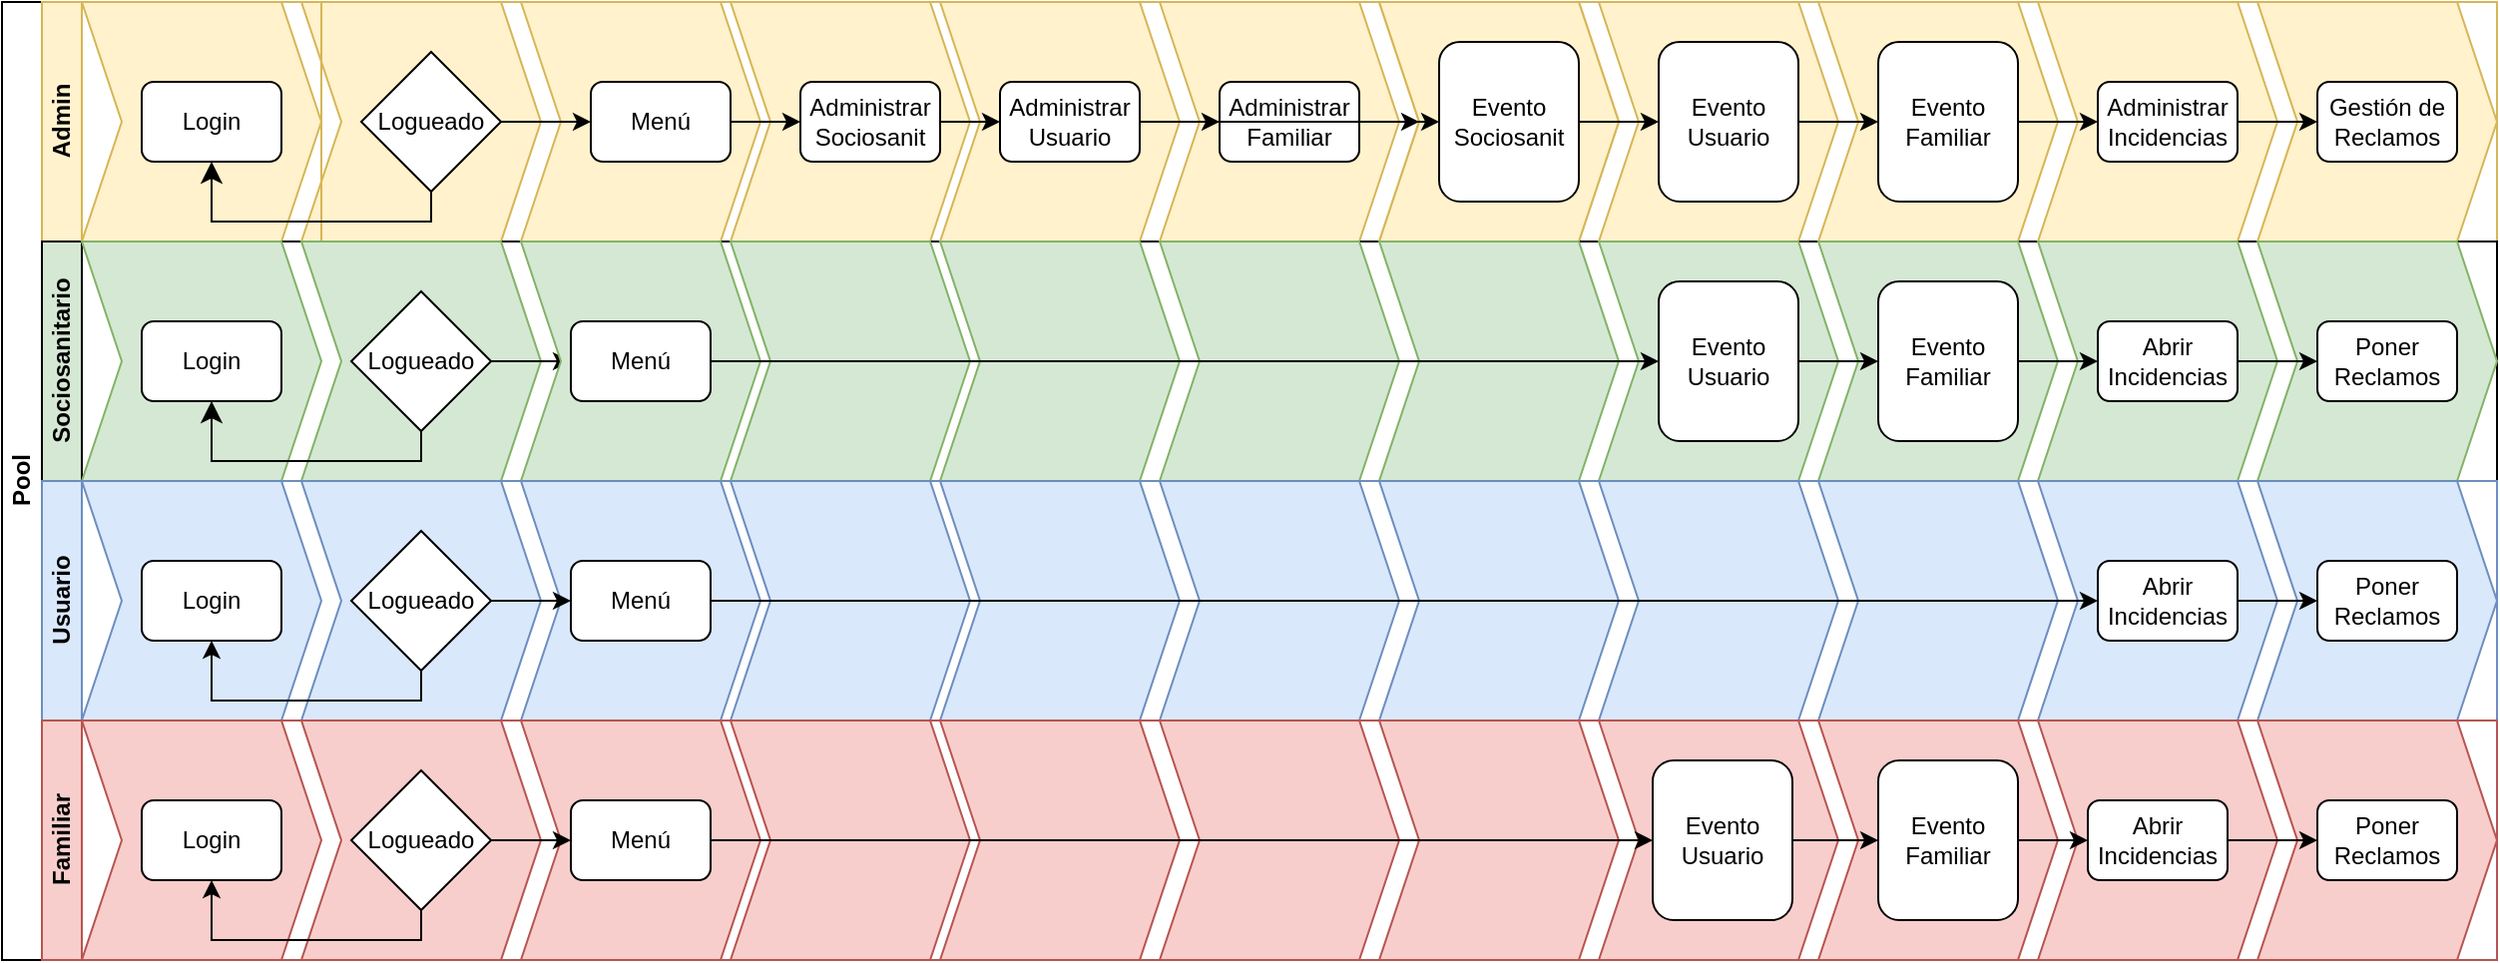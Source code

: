 <mxfile version="26.1.1">
  <diagram name="Página-1" id="MKk55al17pgkbCEG0Nmv">
    <mxGraphModel dx="2603" dy="879" grid="1" gridSize="10" guides="1" tooltips="1" connect="1" arrows="1" fold="1" page="1" pageScale="1" pageWidth="1169" pageHeight="827" math="0" shadow="0">
      <root>
        <mxCell id="0" />
        <mxCell id="1" parent="0" />
        <mxCell id="M9C141JOA7lJcj1hr1hh-5" value="Pool" style="swimlane;childLayout=stackLayout;resizeParent=1;resizeParentMax=0;horizontal=0;startSize=20;horizontalStack=0;html=1;" parent="1" vertex="1">
          <mxGeometry x="-10" y="150" width="1250" height="480" as="geometry" />
        </mxCell>
        <mxCell id="M9C141JOA7lJcj1hr1hh-6" value="Admin" style="swimlane;startSize=20;horizontal=0;html=1;fillColor=#fff2cc;strokeColor=#d6b656;" parent="M9C141JOA7lJcj1hr1hh-5" vertex="1">
          <mxGeometry x="20" width="1230" height="120" as="geometry" />
        </mxCell>
        <mxCell id="8noJ80j_U4iAbVky4mDm-10" value="" style="shape=step;perimeter=stepPerimeter;whiteSpace=wrap;html=1;fixedSize=1;fillColor=#fff2cc;strokeColor=#d6b656;" vertex="1" parent="M9C141JOA7lJcj1hr1hh-6">
          <mxGeometry x="20" width="120" height="120" as="geometry" />
        </mxCell>
        <mxCell id="8noJ80j_U4iAbVky4mDm-6" value="" style="shape=step;perimeter=stepPerimeter;whiteSpace=wrap;html=1;fixedSize=1;fillColor=#fff2cc;strokeColor=#d6b656;" vertex="1" parent="M9C141JOA7lJcj1hr1hh-6">
          <mxGeometry x="670" width="120" height="120" as="geometry" />
        </mxCell>
        <mxCell id="M9C141JOA7lJcj1hr1hh-15" value="" style="shape=step;perimeter=stepPerimeter;whiteSpace=wrap;html=1;fixedSize=1;fillColor=#fff2cc;strokeColor=#d6b656;" parent="M9C141JOA7lJcj1hr1hh-6" vertex="1">
          <mxGeometry x="130" width="120" height="120" as="geometry" />
        </mxCell>
        <mxCell id="M9C141JOA7lJcj1hr1hh-19" value="" style="shape=step;perimeter=stepPerimeter;whiteSpace=wrap;html=1;fixedSize=1;fillColor=#fff2cc;strokeColor=#d6b656;" parent="M9C141JOA7lJcj1hr1hh-6" vertex="1">
          <mxGeometry x="345" width="120" height="120" as="geometry" />
        </mxCell>
        <mxCell id="M9C141JOA7lJcj1hr1hh-21" value="" style="group;fillColor=none;strokeColor=#d6b656;movable=0;resizable=0;rotatable=0;deletable=0;editable=0;locked=1;connectable=0;" parent="M9C141JOA7lJcj1hr1hh-6" vertex="1" connectable="0">
          <mxGeometry x="20" width="120" height="120" as="geometry" />
        </mxCell>
        <mxCell id="M9C141JOA7lJcj1hr1hh-20" value="Login" style="rounded=1;whiteSpace=wrap;html=1;" parent="M9C141JOA7lJcj1hr1hh-21" vertex="1">
          <mxGeometry x="30" y="40" width="70" height="40" as="geometry" />
        </mxCell>
        <mxCell id="M9C141JOA7lJcj1hr1hh-31" value="Logueado" style="rhombus;whiteSpace=wrap;html=1;" parent="M9C141JOA7lJcj1hr1hh-6" vertex="1">
          <mxGeometry x="160" y="25" width="70" height="70" as="geometry" />
        </mxCell>
        <mxCell id="M9C141JOA7lJcj1hr1hh-32" value="" style="edgeStyle=segmentEdgeStyle;endArrow=classic;html=1;curved=0;rounded=0;endSize=8;startSize=8;exitX=0.5;exitY=1;exitDx=0;exitDy=0;entryX=0.5;entryY=1;entryDx=0;entryDy=0;" parent="M9C141JOA7lJcj1hr1hh-6" source="M9C141JOA7lJcj1hr1hh-31" target="M9C141JOA7lJcj1hr1hh-20" edge="1">
          <mxGeometry width="50" height="50" relative="1" as="geometry">
            <mxPoint x="370" y="90" as="sourcePoint" />
            <mxPoint x="420" y="40" as="targetPoint" />
            <Array as="points">
              <mxPoint x="195" y="110" />
              <mxPoint x="85" y="110" />
            </Array>
          </mxGeometry>
        </mxCell>
        <mxCell id="M9C141JOA7lJcj1hr1hh-36" value="" style="shape=step;perimeter=stepPerimeter;whiteSpace=wrap;html=1;fixedSize=1;fillColor=#fff2cc;strokeColor=#d6b656;" parent="M9C141JOA7lJcj1hr1hh-6" vertex="1">
          <mxGeometry x="450" width="120" height="120" as="geometry" />
        </mxCell>
        <mxCell id="M9C141JOA7lJcj1hr1hh-37" value="" style="shape=step;perimeter=stepPerimeter;whiteSpace=wrap;html=1;fixedSize=1;fillColor=#fff2cc;strokeColor=#d6b656;" parent="M9C141JOA7lJcj1hr1hh-6" vertex="1">
          <mxGeometry x="560" width="120" height="120" as="geometry" />
        </mxCell>
        <mxCell id="M9C141JOA7lJcj1hr1hh-53" value="" style="shape=step;perimeter=stepPerimeter;whiteSpace=wrap;html=1;fixedSize=1;fillColor=#fff2cc;strokeColor=#d6b656;" parent="M9C141JOA7lJcj1hr1hh-6" vertex="1">
          <mxGeometry x="670" width="120" height="120" as="geometry" />
        </mxCell>
        <mxCell id="M9C141JOA7lJcj1hr1hh-54" value="" style="shape=step;perimeter=stepPerimeter;whiteSpace=wrap;html=1;fixedSize=1;fillColor=#fff2cc;strokeColor=#d6b656;" parent="M9C141JOA7lJcj1hr1hh-6" vertex="1">
          <mxGeometry x="240" width="120" height="120" as="geometry" />
        </mxCell>
        <mxCell id="M9C141JOA7lJcj1hr1hh-121" style="edgeStyle=orthogonalEdgeStyle;rounded=0;orthogonalLoop=1;jettySize=auto;html=1;exitX=1;exitY=0.5;exitDx=0;exitDy=0;" parent="M9C141JOA7lJcj1hr1hh-6" source="M9C141JOA7lJcj1hr1hh-55" target="M9C141JOA7lJcj1hr1hh-64" edge="1">
          <mxGeometry relative="1" as="geometry" />
        </mxCell>
        <mxCell id="M9C141JOA7lJcj1hr1hh-55" value="Menú" style="rounded=1;whiteSpace=wrap;html=1;" parent="M9C141JOA7lJcj1hr1hh-6" vertex="1">
          <mxGeometry x="275" y="40" width="70" height="40" as="geometry" />
        </mxCell>
        <mxCell id="M9C141JOA7lJcj1hr1hh-122" style="edgeStyle=orthogonalEdgeStyle;rounded=0;orthogonalLoop=1;jettySize=auto;html=1;exitX=1;exitY=0.5;exitDx=0;exitDy=0;entryX=0;entryY=0.5;entryDx=0;entryDy=0;" parent="M9C141JOA7lJcj1hr1hh-6" source="M9C141JOA7lJcj1hr1hh-64" target="M9C141JOA7lJcj1hr1hh-65" edge="1">
          <mxGeometry relative="1" as="geometry" />
        </mxCell>
        <mxCell id="M9C141JOA7lJcj1hr1hh-64" value="Administrar&lt;br&gt;Sociosanit" style="rounded=1;whiteSpace=wrap;html=1;" parent="M9C141JOA7lJcj1hr1hh-6" vertex="1">
          <mxGeometry x="380" y="40" width="70" height="40" as="geometry" />
        </mxCell>
        <mxCell id="M9C141JOA7lJcj1hr1hh-123" style="edgeStyle=orthogonalEdgeStyle;rounded=0;orthogonalLoop=1;jettySize=auto;html=1;exitX=1;exitY=0.5;exitDx=0;exitDy=0;entryX=0;entryY=0.5;entryDx=0;entryDy=0;" parent="M9C141JOA7lJcj1hr1hh-6" source="M9C141JOA7lJcj1hr1hh-65" target="M9C141JOA7lJcj1hr1hh-66" edge="1">
          <mxGeometry relative="1" as="geometry" />
        </mxCell>
        <mxCell id="M9C141JOA7lJcj1hr1hh-65" value="Administrar&lt;br&gt;Usuario" style="rounded=1;whiteSpace=wrap;html=1;" parent="M9C141JOA7lJcj1hr1hh-6" vertex="1">
          <mxGeometry x="480" y="40" width="70" height="40" as="geometry" />
        </mxCell>
        <mxCell id="M9C141JOA7lJcj1hr1hh-124" style="edgeStyle=orthogonalEdgeStyle;rounded=0;orthogonalLoop=1;jettySize=auto;html=1;exitX=1;exitY=0.5;exitDx=0;exitDy=0;entryX=0;entryY=0.5;entryDx=0;entryDy=0;" parent="M9C141JOA7lJcj1hr1hh-6" source="M9C141JOA7lJcj1hr1hh-66" target="M9C141JOA7lJcj1hr1hh-67" edge="1">
          <mxGeometry relative="1" as="geometry" />
        </mxCell>
        <mxCell id="M9C141JOA7lJcj1hr1hh-66" value="Administrar&lt;br&gt;Familiar" style="rounded=1;whiteSpace=wrap;html=1;" parent="M9C141JOA7lJcj1hr1hh-6" vertex="1">
          <mxGeometry x="590" y="40" width="70" height="40" as="geometry" />
        </mxCell>
        <mxCell id="M9C141JOA7lJcj1hr1hh-84" value="" style="shape=step;perimeter=stepPerimeter;whiteSpace=wrap;html=1;fixedSize=1;fillColor=#fff2cc;strokeColor=#d6b656;" parent="M9C141JOA7lJcj1hr1hh-6" vertex="1">
          <mxGeometry x="780" width="120" height="120" as="geometry" />
        </mxCell>
        <mxCell id="M9C141JOA7lJcj1hr1hh-85" value="" style="shape=step;perimeter=stepPerimeter;whiteSpace=wrap;html=1;fixedSize=1;fillColor=#fff2cc;strokeColor=#d6b656;" parent="M9C141JOA7lJcj1hr1hh-6" vertex="1">
          <mxGeometry x="890" width="120" height="120" as="geometry" />
        </mxCell>
        <mxCell id="M9C141JOA7lJcj1hr1hh-86" value="" style="shape=step;perimeter=stepPerimeter;whiteSpace=wrap;html=1;fixedSize=1;fillColor=#fff2cc;strokeColor=#d6b656;" parent="M9C141JOA7lJcj1hr1hh-6" vertex="1">
          <mxGeometry x="1000" width="120" height="120" as="geometry" />
        </mxCell>
        <mxCell id="M9C141JOA7lJcj1hr1hh-87" value="" style="shape=step;perimeter=stepPerimeter;whiteSpace=wrap;html=1;fixedSize=1;fillColor=#fff2cc;strokeColor=#d6b656;" parent="M9C141JOA7lJcj1hr1hh-6" vertex="1">
          <mxGeometry x="1110" width="120" height="120" as="geometry" />
        </mxCell>
        <mxCell id="M9C141JOA7lJcj1hr1hh-125" style="edgeStyle=orthogonalEdgeStyle;rounded=0;orthogonalLoop=1;jettySize=auto;html=1;exitX=1;exitY=0.5;exitDx=0;exitDy=0;entryX=0;entryY=0.5;entryDx=0;entryDy=0;" parent="M9C141JOA7lJcj1hr1hh-6" source="M9C141JOA7lJcj1hr1hh-67" target="M9C141JOA7lJcj1hr1hh-88" edge="1">
          <mxGeometry relative="1" as="geometry" />
        </mxCell>
        <mxCell id="M9C141JOA7lJcj1hr1hh-67" value="Evento&lt;br&gt;Sociosanit" style="rounded=1;whiteSpace=wrap;html=1;" parent="M9C141JOA7lJcj1hr1hh-6" vertex="1">
          <mxGeometry x="700" y="20" width="70" height="80" as="geometry" />
        </mxCell>
        <mxCell id="M9C141JOA7lJcj1hr1hh-126" style="edgeStyle=orthogonalEdgeStyle;rounded=0;orthogonalLoop=1;jettySize=auto;html=1;exitX=1;exitY=0.5;exitDx=0;exitDy=0;entryX=0;entryY=0.5;entryDx=0;entryDy=0;" parent="M9C141JOA7lJcj1hr1hh-6" source="M9C141JOA7lJcj1hr1hh-88" target="M9C141JOA7lJcj1hr1hh-89" edge="1">
          <mxGeometry relative="1" as="geometry" />
        </mxCell>
        <mxCell id="M9C141JOA7lJcj1hr1hh-88" value="Evento&lt;br&gt;Usuario" style="rounded=1;whiteSpace=wrap;html=1;" parent="M9C141JOA7lJcj1hr1hh-6" vertex="1">
          <mxGeometry x="810" y="20" width="70" height="80" as="geometry" />
        </mxCell>
        <mxCell id="M9C141JOA7lJcj1hr1hh-127" style="edgeStyle=orthogonalEdgeStyle;rounded=0;orthogonalLoop=1;jettySize=auto;html=1;exitX=1;exitY=0.5;exitDx=0;exitDy=0;entryX=0;entryY=0.5;entryDx=0;entryDy=0;" parent="M9C141JOA7lJcj1hr1hh-6" source="M9C141JOA7lJcj1hr1hh-89" target="M9C141JOA7lJcj1hr1hh-100" edge="1">
          <mxGeometry relative="1" as="geometry" />
        </mxCell>
        <mxCell id="M9C141JOA7lJcj1hr1hh-89" value="Evento&lt;br&gt;Familiar" style="rounded=1;whiteSpace=wrap;html=1;" parent="M9C141JOA7lJcj1hr1hh-6" vertex="1">
          <mxGeometry x="920" y="20" width="70" height="80" as="geometry" />
        </mxCell>
        <mxCell id="M9C141JOA7lJcj1hr1hh-101" value="Gestión de&lt;br&gt;Reclamos" style="rounded=1;whiteSpace=wrap;html=1;" parent="M9C141JOA7lJcj1hr1hh-6" vertex="1">
          <mxGeometry x="1140" y="40" width="70" height="40" as="geometry" />
        </mxCell>
        <mxCell id="M9C141JOA7lJcj1hr1hh-128" style="edgeStyle=orthogonalEdgeStyle;rounded=0;orthogonalLoop=1;jettySize=auto;html=1;exitX=1;exitY=0.5;exitDx=0;exitDy=0;entryX=0;entryY=0.5;entryDx=0;entryDy=0;" parent="M9C141JOA7lJcj1hr1hh-6" source="M9C141JOA7lJcj1hr1hh-100" target="M9C141JOA7lJcj1hr1hh-101" edge="1">
          <mxGeometry relative="1" as="geometry" />
        </mxCell>
        <mxCell id="M9C141JOA7lJcj1hr1hh-100" value="Administrar&lt;br&gt;Incidencias" style="rounded=1;whiteSpace=wrap;html=1;" parent="M9C141JOA7lJcj1hr1hh-6" vertex="1">
          <mxGeometry x="1030" y="40" width="70" height="40" as="geometry" />
        </mxCell>
        <mxCell id="M9C141JOA7lJcj1hr1hh-120" style="edgeStyle=orthogonalEdgeStyle;rounded=0;orthogonalLoop=1;jettySize=auto;html=1;exitX=1;exitY=0.5;exitDx=0;exitDy=0;entryX=0;entryY=0.5;entryDx=0;entryDy=0;" parent="M9C141JOA7lJcj1hr1hh-6" source="M9C141JOA7lJcj1hr1hh-31" target="M9C141JOA7lJcj1hr1hh-55" edge="1">
          <mxGeometry relative="1" as="geometry" />
        </mxCell>
        <mxCell id="8noJ80j_U4iAbVky4mDm-7" value="" style="edgeStyle=orthogonalEdgeStyle;rounded=0;orthogonalLoop=1;jettySize=auto;html=1;" edge="1" parent="M9C141JOA7lJcj1hr1hh-6" source="M9C141JOA7lJcj1hr1hh-36" target="8noJ80j_U4iAbVky4mDm-6">
          <mxGeometry relative="1" as="geometry" />
        </mxCell>
        <mxCell id="M9C141JOA7lJcj1hr1hh-7" value="Sociosanitario" style="swimlane;startSize=20;horizontal=0;html=1;fillColor=#d5e8d4;strokeColor=default;swimlaneFillColor=none;fillStyle=auto;" parent="M9C141JOA7lJcj1hr1hh-5" vertex="1">
          <mxGeometry x="20" y="120" width="1230" height="120" as="geometry">
            <mxRectangle x="20" y="120" width="1340" height="30" as="alternateBounds" />
          </mxGeometry>
        </mxCell>
        <mxCell id="8noJ80j_U4iAbVky4mDm-5" value="" style="shape=step;perimeter=stepPerimeter;whiteSpace=wrap;html=1;fixedSize=1;fillColor=#d5e8d4;strokeColor=#82b366;" vertex="1" parent="M9C141JOA7lJcj1hr1hh-7">
          <mxGeometry x="20" width="120" height="120" as="geometry" />
        </mxCell>
        <mxCell id="M9C141JOA7lJcj1hr1hh-22" value="" style="group;movable=0;resizable=0;rotatable=0;deletable=0;editable=0;locked=1;connectable=0;" parent="M9C141JOA7lJcj1hr1hh-7" vertex="1" connectable="0">
          <mxGeometry x="20" width="120" height="120" as="geometry" />
        </mxCell>
        <mxCell id="M9C141JOA7lJcj1hr1hh-24" value="Login" style="rounded=1;whiteSpace=wrap;html=1;" parent="M9C141JOA7lJcj1hr1hh-22" vertex="1">
          <mxGeometry x="30" y="40" width="70" height="40" as="geometry" />
        </mxCell>
        <mxCell id="M9C141JOA7lJcj1hr1hh-16" value="" style="shape=step;perimeter=stepPerimeter;whiteSpace=wrap;html=1;fixedSize=1;fillColor=#d5e8d4;strokeColor=#82b366;" parent="M9C141JOA7lJcj1hr1hh-7" vertex="1">
          <mxGeometry x="130" width="120" height="120" as="geometry" />
        </mxCell>
        <mxCell id="M9C141JOA7lJcj1hr1hh-129" style="edgeStyle=orthogonalEdgeStyle;rounded=0;orthogonalLoop=1;jettySize=auto;html=1;exitX=1;exitY=0.5;exitDx=0;exitDy=0;entryX=0;entryY=0.5;entryDx=0;entryDy=0;" parent="M9C141JOA7lJcj1hr1hh-7" source="M9C141JOA7lJcj1hr1hh-33" target="M9C141JOA7lJcj1hr1hh-56" edge="1">
          <mxGeometry relative="1" as="geometry" />
        </mxCell>
        <mxCell id="M9C141JOA7lJcj1hr1hh-33" value="Logueado" style="rhombus;whiteSpace=wrap;html=1;" parent="M9C141JOA7lJcj1hr1hh-7" vertex="1">
          <mxGeometry x="155" y="25" width="70" height="70" as="geometry" />
        </mxCell>
        <mxCell id="M9C141JOA7lJcj1hr1hh-42" value="" style="shape=step;perimeter=stepPerimeter;whiteSpace=wrap;html=1;fixedSize=1;fillColor=#d5e8d4;strokeColor=#82b366;" parent="M9C141JOA7lJcj1hr1hh-7" vertex="1">
          <mxGeometry x="670" width="120" height="120" as="geometry" />
        </mxCell>
        <mxCell id="M9C141JOA7lJcj1hr1hh-41" value="" style="shape=step;perimeter=stepPerimeter;whiteSpace=wrap;html=1;fixedSize=1;fillColor=#d5e8d4;strokeColor=#82b366;" parent="M9C141JOA7lJcj1hr1hh-7" vertex="1">
          <mxGeometry x="560" width="120" height="120" as="geometry" />
        </mxCell>
        <mxCell id="M9C141JOA7lJcj1hr1hh-40" value="" style="shape=step;perimeter=stepPerimeter;whiteSpace=wrap;html=1;fixedSize=1;fillColor=#d5e8d4;strokeColor=#82b366;" parent="M9C141JOA7lJcj1hr1hh-7" vertex="1">
          <mxGeometry x="450" width="120" height="120" as="geometry" />
        </mxCell>
        <mxCell id="M9C141JOA7lJcj1hr1hh-39" value="" style="shape=step;perimeter=stepPerimeter;whiteSpace=wrap;html=1;fixedSize=1;fillColor=#d5e8d4;strokeColor=#82b366;" parent="M9C141JOA7lJcj1hr1hh-7" vertex="1">
          <mxGeometry x="345" width="120" height="120" as="geometry" />
        </mxCell>
        <mxCell id="M9C141JOA7lJcj1hr1hh-38" value="" style="shape=step;perimeter=stepPerimeter;whiteSpace=wrap;html=1;fixedSize=1;fillColor=#d5e8d4;strokeColor=#82b366;" parent="M9C141JOA7lJcj1hr1hh-7" vertex="1">
          <mxGeometry x="240" width="120" height="120" as="geometry" />
        </mxCell>
        <mxCell id="M9C141JOA7lJcj1hr1hh-56" value="Menú" style="rounded=1;whiteSpace=wrap;html=1;" parent="M9C141JOA7lJcj1hr1hh-7" vertex="1">
          <mxGeometry x="265" y="40" width="70" height="40" as="geometry" />
        </mxCell>
        <mxCell id="M9C141JOA7lJcj1hr1hh-92" value="" style="shape=step;perimeter=stepPerimeter;whiteSpace=wrap;html=1;fixedSize=1;fillColor=#d5e8d4;strokeColor=#82b366;" parent="M9C141JOA7lJcj1hr1hh-7" vertex="1">
          <mxGeometry x="780" width="120" height="120" as="geometry" />
        </mxCell>
        <mxCell id="M9C141JOA7lJcj1hr1hh-91" value="Evento&lt;br&gt;Usuario" style="rounded=1;whiteSpace=wrap;html=1;" parent="M9C141JOA7lJcj1hr1hh-7" vertex="1">
          <mxGeometry x="810" y="20" width="70" height="80" as="geometry" />
        </mxCell>
        <mxCell id="M9C141JOA7lJcj1hr1hh-97" value="" style="shape=step;perimeter=stepPerimeter;whiteSpace=wrap;html=1;fixedSize=1;fillColor=#d5e8d4;strokeColor=#82b366;" parent="M9C141JOA7lJcj1hr1hh-7" vertex="1">
          <mxGeometry x="890" width="120" height="120" as="geometry" />
        </mxCell>
        <mxCell id="M9C141JOA7lJcj1hr1hh-96" value="Evento&lt;br&gt;Familiar" style="rounded=1;whiteSpace=wrap;html=1;" parent="M9C141JOA7lJcj1hr1hh-7" vertex="1">
          <mxGeometry x="920" y="20" width="70" height="80" as="geometry" />
        </mxCell>
        <mxCell id="M9C141JOA7lJcj1hr1hh-102" value="" style="shape=step;perimeter=stepPerimeter;whiteSpace=wrap;html=1;fixedSize=1;fillColor=#d5e8d4;strokeColor=#82b366;" parent="M9C141JOA7lJcj1hr1hh-7" vertex="1">
          <mxGeometry x="1000" width="120" height="120" as="geometry" />
        </mxCell>
        <mxCell id="M9C141JOA7lJcj1hr1hh-105" value="Abrir&lt;br&gt;Incidencias" style="rounded=1;whiteSpace=wrap;html=1;" parent="M9C141JOA7lJcj1hr1hh-7" vertex="1">
          <mxGeometry x="1030" y="40" width="70" height="40" as="geometry" />
        </mxCell>
        <mxCell id="M9C141JOA7lJcj1hr1hh-108" value="" style="shape=step;perimeter=stepPerimeter;whiteSpace=wrap;html=1;fixedSize=1;fillColor=#d5e8d4;strokeColor=#82b366;" parent="M9C141JOA7lJcj1hr1hh-7" vertex="1">
          <mxGeometry x="1110" width="120" height="120" as="geometry" />
        </mxCell>
        <mxCell id="M9C141JOA7lJcj1hr1hh-111" value="Poner&lt;br&gt;Reclamos" style="rounded=1;whiteSpace=wrap;html=1;" parent="M9C141JOA7lJcj1hr1hh-7" vertex="1">
          <mxGeometry x="1140" y="40" width="70" height="40" as="geometry" />
        </mxCell>
        <mxCell id="M9C141JOA7lJcj1hr1hh-130" style="edgeStyle=orthogonalEdgeStyle;rounded=0;orthogonalLoop=1;jettySize=auto;html=1;exitX=1;exitY=0.5;exitDx=0;exitDy=0;entryX=0;entryY=0.5;entryDx=0;entryDy=0;" parent="M9C141JOA7lJcj1hr1hh-7" source="M9C141JOA7lJcj1hr1hh-56" target="M9C141JOA7lJcj1hr1hh-91" edge="1">
          <mxGeometry relative="1" as="geometry" />
        </mxCell>
        <mxCell id="M9C141JOA7lJcj1hr1hh-132" style="edgeStyle=orthogonalEdgeStyle;rounded=0;orthogonalLoop=1;jettySize=auto;html=1;exitX=1;exitY=0.5;exitDx=0;exitDy=0;entryX=0;entryY=0.5;entryDx=0;entryDy=0;" parent="M9C141JOA7lJcj1hr1hh-7" source="M9C141JOA7lJcj1hr1hh-91" target="M9C141JOA7lJcj1hr1hh-96" edge="1">
          <mxGeometry relative="1" as="geometry" />
        </mxCell>
        <mxCell id="M9C141JOA7lJcj1hr1hh-133" style="edgeStyle=orthogonalEdgeStyle;rounded=0;orthogonalLoop=1;jettySize=auto;html=1;exitX=1;exitY=0.5;exitDx=0;exitDy=0;entryX=0;entryY=0.5;entryDx=0;entryDy=0;" parent="M9C141JOA7lJcj1hr1hh-7" source="M9C141JOA7lJcj1hr1hh-96" target="M9C141JOA7lJcj1hr1hh-105" edge="1">
          <mxGeometry relative="1" as="geometry" />
        </mxCell>
        <mxCell id="M9C141JOA7lJcj1hr1hh-134" style="edgeStyle=orthogonalEdgeStyle;rounded=0;orthogonalLoop=1;jettySize=auto;html=1;exitX=1;exitY=0.5;exitDx=0;exitDy=0;entryX=0;entryY=0.5;entryDx=0;entryDy=0;" parent="M9C141JOA7lJcj1hr1hh-7" source="M9C141JOA7lJcj1hr1hh-105" target="M9C141JOA7lJcj1hr1hh-111" edge="1">
          <mxGeometry relative="1" as="geometry" />
        </mxCell>
        <mxCell id="M9C141JOA7lJcj1hr1hh-35" value="" style="edgeStyle=segmentEdgeStyle;endArrow=classic;html=1;curved=0;rounded=0;endSize=8;startSize=8;exitX=0.5;exitY=1;exitDx=0;exitDy=0;entryX=0.5;entryY=1;entryDx=0;entryDy=0;" parent="M9C141JOA7lJcj1hr1hh-7" source="M9C141JOA7lJcj1hr1hh-33" target="M9C141JOA7lJcj1hr1hh-24" edge="1">
          <mxGeometry width="50" height="50" relative="1" as="geometry">
            <mxPoint x="370" y="-30" as="sourcePoint" />
            <mxPoint x="420" y="-80" as="targetPoint" />
            <Array as="points">
              <mxPoint x="190" y="110" />
              <mxPoint x="85" y="110" />
            </Array>
          </mxGeometry>
        </mxCell>
        <mxCell id="M9C141JOA7lJcj1hr1hh-8" value="Usuario" style="swimlane;startSize=20;horizontal=0;html=1;fillColor=#dae8fc;strokeColor=#6c8ebf;" parent="M9C141JOA7lJcj1hr1hh-5" vertex="1">
          <mxGeometry x="20" y="240" width="1230" height="120" as="geometry" />
        </mxCell>
        <mxCell id="M9C141JOA7lJcj1hr1hh-17" value="" style="shape=step;perimeter=stepPerimeter;whiteSpace=wrap;html=1;fixedSize=1;fillColor=#dae8fc;strokeColor=#6c8ebf;" parent="M9C141JOA7lJcj1hr1hh-8" vertex="1">
          <mxGeometry x="130" width="120" height="120" as="geometry" />
        </mxCell>
        <mxCell id="M9C141JOA7lJcj1hr1hh-47" value="" style="shape=step;perimeter=stepPerimeter;whiteSpace=wrap;html=1;fixedSize=1;fillColor=#dae8fc;strokeColor=#6c8ebf;" parent="M9C141JOA7lJcj1hr1hh-8" vertex="1">
          <mxGeometry x="240" width="120" height="120" as="geometry" />
        </mxCell>
        <mxCell id="M9C141JOA7lJcj1hr1hh-46" value="" style="shape=step;perimeter=stepPerimeter;whiteSpace=wrap;html=1;fixedSize=1;fillColor=#dae8fc;strokeColor=#6c8ebf;" parent="M9C141JOA7lJcj1hr1hh-8" vertex="1">
          <mxGeometry x="345" width="120" height="120" as="geometry" />
        </mxCell>
        <mxCell id="M9C141JOA7lJcj1hr1hh-45" value="" style="shape=step;perimeter=stepPerimeter;whiteSpace=wrap;html=1;fixedSize=1;fillColor=#dae8fc;strokeColor=#6c8ebf;" parent="M9C141JOA7lJcj1hr1hh-8" vertex="1">
          <mxGeometry x="450" width="120" height="120" as="geometry" />
        </mxCell>
        <mxCell id="M9C141JOA7lJcj1hr1hh-44" value="" style="shape=step;perimeter=stepPerimeter;whiteSpace=wrap;html=1;fixedSize=1;fillColor=#dae8fc;strokeColor=#6c8ebf;" parent="M9C141JOA7lJcj1hr1hh-8" vertex="1">
          <mxGeometry x="560" width="120" height="120" as="geometry" />
        </mxCell>
        <mxCell id="M9C141JOA7lJcj1hr1hh-43" value="" style="shape=step;perimeter=stepPerimeter;whiteSpace=wrap;html=1;fixedSize=1;fillColor=#dae8fc;strokeColor=#6c8ebf;" parent="M9C141JOA7lJcj1hr1hh-8" vertex="1">
          <mxGeometry x="670" width="120" height="120" as="geometry" />
        </mxCell>
        <mxCell id="M9C141JOA7lJcj1hr1hh-26" value="" style="shape=step;perimeter=stepPerimeter;whiteSpace=wrap;html=1;fixedSize=1;fillColor=#dae8fc;strokeColor=#6c8ebf;" parent="M9C141JOA7lJcj1hr1hh-8" vertex="1">
          <mxGeometry x="20" width="120" height="120" as="geometry" />
        </mxCell>
        <mxCell id="M9C141JOA7lJcj1hr1hh-27" value="Login" style="rounded=1;whiteSpace=wrap;html=1;" parent="M9C141JOA7lJcj1hr1hh-8" vertex="1">
          <mxGeometry x="50" y="40" width="70" height="40" as="geometry" />
        </mxCell>
        <mxCell id="M9C141JOA7lJcj1hr1hh-57" value="Menú" style="rounded=1;whiteSpace=wrap;html=1;" parent="M9C141JOA7lJcj1hr1hh-8" vertex="1">
          <mxGeometry x="265" y="40" width="70" height="40" as="geometry" />
        </mxCell>
        <mxCell id="M9C141JOA7lJcj1hr1hh-63" style="edgeStyle=orthogonalEdgeStyle;rounded=0;orthogonalLoop=1;jettySize=auto;html=1;exitX=0.5;exitY=1;exitDx=0;exitDy=0;entryX=0.5;entryY=1;entryDx=0;entryDy=0;" parent="M9C141JOA7lJcj1hr1hh-8" source="M9C141JOA7lJcj1hr1hh-60" target="M9C141JOA7lJcj1hr1hh-27" edge="1">
          <mxGeometry relative="1" as="geometry">
            <Array as="points">
              <mxPoint x="190" y="110" />
              <mxPoint x="85" y="110" />
            </Array>
          </mxGeometry>
        </mxCell>
        <mxCell id="M9C141JOA7lJcj1hr1hh-138" style="edgeStyle=orthogonalEdgeStyle;rounded=0;orthogonalLoop=1;jettySize=auto;html=1;exitX=1;exitY=0.5;exitDx=0;exitDy=0;entryX=0;entryY=0.5;entryDx=0;entryDy=0;" parent="M9C141JOA7lJcj1hr1hh-8" source="M9C141JOA7lJcj1hr1hh-60" target="M9C141JOA7lJcj1hr1hh-57" edge="1">
          <mxGeometry relative="1" as="geometry" />
        </mxCell>
        <mxCell id="M9C141JOA7lJcj1hr1hh-60" value="Logueado" style="rhombus;whiteSpace=wrap;html=1;" parent="M9C141JOA7lJcj1hr1hh-8" vertex="1">
          <mxGeometry x="155" y="25" width="70" height="70" as="geometry" />
        </mxCell>
        <mxCell id="M9C141JOA7lJcj1hr1hh-93" value="" style="shape=step;perimeter=stepPerimeter;whiteSpace=wrap;html=1;fixedSize=1;fillColor=#dae8fc;strokeColor=#6c8ebf;" parent="M9C141JOA7lJcj1hr1hh-8" vertex="1">
          <mxGeometry x="780" width="120" height="120" as="geometry" />
        </mxCell>
        <mxCell id="M9C141JOA7lJcj1hr1hh-98" value="" style="shape=step;perimeter=stepPerimeter;whiteSpace=wrap;html=1;fixedSize=1;fillColor=#dae8fc;strokeColor=#6c8ebf;" parent="M9C141JOA7lJcj1hr1hh-8" vertex="1">
          <mxGeometry x="890" width="120" height="120" as="geometry" />
        </mxCell>
        <mxCell id="M9C141JOA7lJcj1hr1hh-103" value="" style="shape=step;perimeter=stepPerimeter;whiteSpace=wrap;html=1;fixedSize=1;fillColor=#dae8fc;strokeColor=#6c8ebf;" parent="M9C141JOA7lJcj1hr1hh-8" vertex="1">
          <mxGeometry x="1000" width="120" height="120" as="geometry" />
        </mxCell>
        <mxCell id="M9C141JOA7lJcj1hr1hh-106" value="Abrir&lt;br&gt;Incidencias" style="rounded=1;whiteSpace=wrap;html=1;" parent="M9C141JOA7lJcj1hr1hh-8" vertex="1">
          <mxGeometry x="1030" y="40" width="70" height="40" as="geometry" />
        </mxCell>
        <mxCell id="M9C141JOA7lJcj1hr1hh-109" value="" style="shape=step;perimeter=stepPerimeter;whiteSpace=wrap;html=1;fixedSize=1;fillColor=#dae8fc;strokeColor=#6c8ebf;" parent="M9C141JOA7lJcj1hr1hh-8" vertex="1">
          <mxGeometry x="1110" width="120" height="120" as="geometry" />
        </mxCell>
        <mxCell id="M9C141JOA7lJcj1hr1hh-113" value="Poner&lt;br&gt;Reclamos" style="rounded=1;whiteSpace=wrap;html=1;" parent="M9C141JOA7lJcj1hr1hh-8" vertex="1">
          <mxGeometry x="1140" y="40" width="70" height="40" as="geometry" />
        </mxCell>
        <mxCell id="M9C141JOA7lJcj1hr1hh-136" style="edgeStyle=orthogonalEdgeStyle;rounded=0;orthogonalLoop=1;jettySize=auto;html=1;exitX=0.5;exitY=1;exitDx=0;exitDy=0;" parent="M9C141JOA7lJcj1hr1hh-8" source="M9C141JOA7lJcj1hr1hh-57" target="M9C141JOA7lJcj1hr1hh-57" edge="1">
          <mxGeometry relative="1" as="geometry" />
        </mxCell>
        <mxCell id="M9C141JOA7lJcj1hr1hh-139" style="edgeStyle=orthogonalEdgeStyle;rounded=0;orthogonalLoop=1;jettySize=auto;html=1;exitX=1;exitY=0.5;exitDx=0;exitDy=0;entryX=0;entryY=0.5;entryDx=0;entryDy=0;" parent="M9C141JOA7lJcj1hr1hh-8" source="M9C141JOA7lJcj1hr1hh-57" target="M9C141JOA7lJcj1hr1hh-106" edge="1">
          <mxGeometry relative="1" as="geometry" />
        </mxCell>
        <mxCell id="M9C141JOA7lJcj1hr1hh-141" style="edgeStyle=orthogonalEdgeStyle;rounded=0;orthogonalLoop=1;jettySize=auto;html=1;exitX=1;exitY=0.5;exitDx=0;exitDy=0;entryX=0;entryY=0.5;entryDx=0;entryDy=0;" parent="M9C141JOA7lJcj1hr1hh-8" source="M9C141JOA7lJcj1hr1hh-106" target="M9C141JOA7lJcj1hr1hh-113" edge="1">
          <mxGeometry relative="1" as="geometry" />
        </mxCell>
        <mxCell id="M9C141JOA7lJcj1hr1hh-9" value="Familiar" style="swimlane;startSize=20;horizontal=0;html=1;fillColor=#f8cecc;strokeColor=#b85450;" parent="M9C141JOA7lJcj1hr1hh-5" vertex="1">
          <mxGeometry x="20" y="360" width="1230" height="120" as="geometry" />
        </mxCell>
        <mxCell id="M9C141JOA7lJcj1hr1hh-18" value="" style="shape=step;perimeter=stepPerimeter;whiteSpace=wrap;html=1;fixedSize=1;fillColor=#f8cecc;strokeColor=#b85450;" parent="M9C141JOA7lJcj1hr1hh-9" vertex="1">
          <mxGeometry x="130" width="120" height="120" as="geometry" />
        </mxCell>
        <mxCell id="M9C141JOA7lJcj1hr1hh-52" value="" style="shape=step;perimeter=stepPerimeter;whiteSpace=wrap;html=1;fixedSize=1;fillColor=#f8cecc;strokeColor=#b85450;" parent="M9C141JOA7lJcj1hr1hh-9" vertex="1">
          <mxGeometry x="240" width="120" height="120" as="geometry" />
        </mxCell>
        <mxCell id="M9C141JOA7lJcj1hr1hh-51" value="" style="shape=step;perimeter=stepPerimeter;whiteSpace=wrap;html=1;fixedSize=1;fillColor=#f8cecc;strokeColor=#b85450;" parent="M9C141JOA7lJcj1hr1hh-9" vertex="1">
          <mxGeometry x="345" width="120" height="120" as="geometry" />
        </mxCell>
        <mxCell id="M9C141JOA7lJcj1hr1hh-50" value="" style="shape=step;perimeter=stepPerimeter;whiteSpace=wrap;html=1;fixedSize=1;fillColor=#f8cecc;strokeColor=#b85450;" parent="M9C141JOA7lJcj1hr1hh-9" vertex="1">
          <mxGeometry x="450" width="120" height="120" as="geometry" />
        </mxCell>
        <mxCell id="M9C141JOA7lJcj1hr1hh-49" value="" style="shape=step;perimeter=stepPerimeter;whiteSpace=wrap;html=1;fixedSize=1;fillColor=#f8cecc;strokeColor=#b85450;" parent="M9C141JOA7lJcj1hr1hh-9" vertex="1">
          <mxGeometry x="560" width="120" height="120" as="geometry" />
        </mxCell>
        <mxCell id="M9C141JOA7lJcj1hr1hh-48" value="" style="shape=step;perimeter=stepPerimeter;whiteSpace=wrap;html=1;fixedSize=1;fillColor=#f8cecc;strokeColor=#b85450;" parent="M9C141JOA7lJcj1hr1hh-9" vertex="1">
          <mxGeometry x="670" width="120" height="120" as="geometry" />
        </mxCell>
        <mxCell id="M9C141JOA7lJcj1hr1hh-58" value="Menú" style="rounded=1;whiteSpace=wrap;html=1;" parent="M9C141JOA7lJcj1hr1hh-9" vertex="1">
          <mxGeometry x="265" y="40" width="70" height="40" as="geometry" />
        </mxCell>
        <mxCell id="M9C141JOA7lJcj1hr1hh-142" style="edgeStyle=orthogonalEdgeStyle;rounded=0;orthogonalLoop=1;jettySize=auto;html=1;exitX=1;exitY=0.5;exitDx=0;exitDy=0;entryX=0;entryY=0.5;entryDx=0;entryDy=0;" parent="M9C141JOA7lJcj1hr1hh-9" source="M9C141JOA7lJcj1hr1hh-61" target="M9C141JOA7lJcj1hr1hh-58" edge="1">
          <mxGeometry relative="1" as="geometry" />
        </mxCell>
        <mxCell id="M9C141JOA7lJcj1hr1hh-61" value="Logueado" style="rhombus;whiteSpace=wrap;html=1;" parent="M9C141JOA7lJcj1hr1hh-9" vertex="1">
          <mxGeometry x="155" y="25" width="70" height="70" as="geometry" />
        </mxCell>
        <mxCell id="M9C141JOA7lJcj1hr1hh-94" value="" style="shape=step;perimeter=stepPerimeter;whiteSpace=wrap;html=1;fixedSize=1;fillColor=#f8cecc;strokeColor=#b85450;" parent="M9C141JOA7lJcj1hr1hh-9" vertex="1">
          <mxGeometry x="780" width="120" height="120" as="geometry" />
        </mxCell>
        <mxCell id="M9C141JOA7lJcj1hr1hh-90" value="Evento&lt;br&gt;Usuario" style="rounded=1;whiteSpace=wrap;html=1;" parent="M9C141JOA7lJcj1hr1hh-9" vertex="1">
          <mxGeometry x="807" y="20" width="70" height="80" as="geometry" />
        </mxCell>
        <mxCell id="M9C141JOA7lJcj1hr1hh-99" value="" style="shape=step;perimeter=stepPerimeter;whiteSpace=wrap;html=1;fixedSize=1;fillColor=#f8cecc;strokeColor=#b85450;" parent="M9C141JOA7lJcj1hr1hh-9" vertex="1">
          <mxGeometry x="890" width="120" height="120" as="geometry" />
        </mxCell>
        <mxCell id="M9C141JOA7lJcj1hr1hh-95" value="Evento&lt;br&gt;Familiar" style="rounded=1;whiteSpace=wrap;html=1;" parent="M9C141JOA7lJcj1hr1hh-9" vertex="1">
          <mxGeometry x="920" y="20" width="70" height="80" as="geometry" />
        </mxCell>
        <mxCell id="M9C141JOA7lJcj1hr1hh-104" value="" style="shape=step;perimeter=stepPerimeter;whiteSpace=wrap;html=1;fixedSize=1;fillColor=#f8cecc;strokeColor=#b85450;" parent="M9C141JOA7lJcj1hr1hh-9" vertex="1">
          <mxGeometry x="1000" width="120" height="120" as="geometry" />
        </mxCell>
        <mxCell id="M9C141JOA7lJcj1hr1hh-107" value="Abrir&lt;br&gt;Incidencias" style="rounded=1;whiteSpace=wrap;html=1;" parent="M9C141JOA7lJcj1hr1hh-9" vertex="1">
          <mxGeometry x="1025" y="40" width="70" height="40" as="geometry" />
        </mxCell>
        <mxCell id="M9C141JOA7lJcj1hr1hh-110" value="" style="shape=step;perimeter=stepPerimeter;whiteSpace=wrap;html=1;fixedSize=1;fillColor=#f8cecc;strokeColor=#b85450;" parent="M9C141JOA7lJcj1hr1hh-9" vertex="1">
          <mxGeometry x="1110" width="120" height="120" as="geometry" />
        </mxCell>
        <mxCell id="M9C141JOA7lJcj1hr1hh-114" value="Poner&lt;br&gt;Reclamos" style="rounded=1;whiteSpace=wrap;html=1;" parent="M9C141JOA7lJcj1hr1hh-9" vertex="1">
          <mxGeometry x="1140" y="40" width="70" height="40" as="geometry" />
        </mxCell>
        <mxCell id="M9C141JOA7lJcj1hr1hh-143" style="edgeStyle=orthogonalEdgeStyle;rounded=0;orthogonalLoop=1;jettySize=auto;html=1;exitX=1;exitY=0.5;exitDx=0;exitDy=0;entryX=0;entryY=0.5;entryDx=0;entryDy=0;" parent="M9C141JOA7lJcj1hr1hh-9" source="M9C141JOA7lJcj1hr1hh-58" target="M9C141JOA7lJcj1hr1hh-90" edge="1">
          <mxGeometry relative="1" as="geometry" />
        </mxCell>
        <mxCell id="M9C141JOA7lJcj1hr1hh-144" style="edgeStyle=orthogonalEdgeStyle;rounded=0;orthogonalLoop=1;jettySize=auto;html=1;exitX=1;exitY=0.5;exitDx=0;exitDy=0;entryX=0;entryY=0.5;entryDx=0;entryDy=0;" parent="M9C141JOA7lJcj1hr1hh-9" source="M9C141JOA7lJcj1hr1hh-90" target="M9C141JOA7lJcj1hr1hh-95" edge="1">
          <mxGeometry relative="1" as="geometry" />
        </mxCell>
        <mxCell id="M9C141JOA7lJcj1hr1hh-145" style="edgeStyle=orthogonalEdgeStyle;rounded=0;orthogonalLoop=1;jettySize=auto;html=1;exitX=1;exitY=0.5;exitDx=0;exitDy=0;entryX=0;entryY=0.5;entryDx=0;entryDy=0;" parent="M9C141JOA7lJcj1hr1hh-9" source="M9C141JOA7lJcj1hr1hh-95" target="M9C141JOA7lJcj1hr1hh-107" edge="1">
          <mxGeometry relative="1" as="geometry" />
        </mxCell>
        <mxCell id="M9C141JOA7lJcj1hr1hh-146" style="edgeStyle=orthogonalEdgeStyle;rounded=0;orthogonalLoop=1;jettySize=auto;html=1;exitX=1;exitY=0.5;exitDx=0;exitDy=0;entryX=0;entryY=0.5;entryDx=0;entryDy=0;" parent="M9C141JOA7lJcj1hr1hh-9" source="M9C141JOA7lJcj1hr1hh-107" target="M9C141JOA7lJcj1hr1hh-114" edge="1">
          <mxGeometry relative="1" as="geometry" />
        </mxCell>
        <mxCell id="M9C141JOA7lJcj1hr1hh-29" value="" style="shape=step;perimeter=stepPerimeter;whiteSpace=wrap;html=1;fixedSize=1;movable=1;resizable=1;rotatable=1;deletable=1;editable=1;locked=0;connectable=1;fillColor=#f8cecc;strokeColor=#b85450;" parent="M9C141JOA7lJcj1hr1hh-9" vertex="1">
          <mxGeometry x="20" width="120" height="120" as="geometry" />
        </mxCell>
        <mxCell id="M9C141JOA7lJcj1hr1hh-30" value="Login" style="rounded=1;whiteSpace=wrap;html=1;" parent="M9C141JOA7lJcj1hr1hh-9" vertex="1">
          <mxGeometry x="50" y="40" width="70" height="40" as="geometry" />
        </mxCell>
        <mxCell id="M9C141JOA7lJcj1hr1hh-62" style="edgeStyle=orthogonalEdgeStyle;rounded=0;orthogonalLoop=1;jettySize=auto;html=1;exitX=0.5;exitY=1;exitDx=0;exitDy=0;entryX=0.5;entryY=1;entryDx=0;entryDy=0;movable=1;resizable=1;rotatable=1;deletable=1;editable=1;locked=0;connectable=1;" parent="M9C141JOA7lJcj1hr1hh-9" source="M9C141JOA7lJcj1hr1hh-61" target="M9C141JOA7lJcj1hr1hh-30" edge="1">
          <mxGeometry relative="1" as="geometry">
            <Array as="points">
              <mxPoint x="190" y="110" />
              <mxPoint x="85" y="110" />
            </Array>
          </mxGeometry>
        </mxCell>
      </root>
    </mxGraphModel>
  </diagram>
</mxfile>

